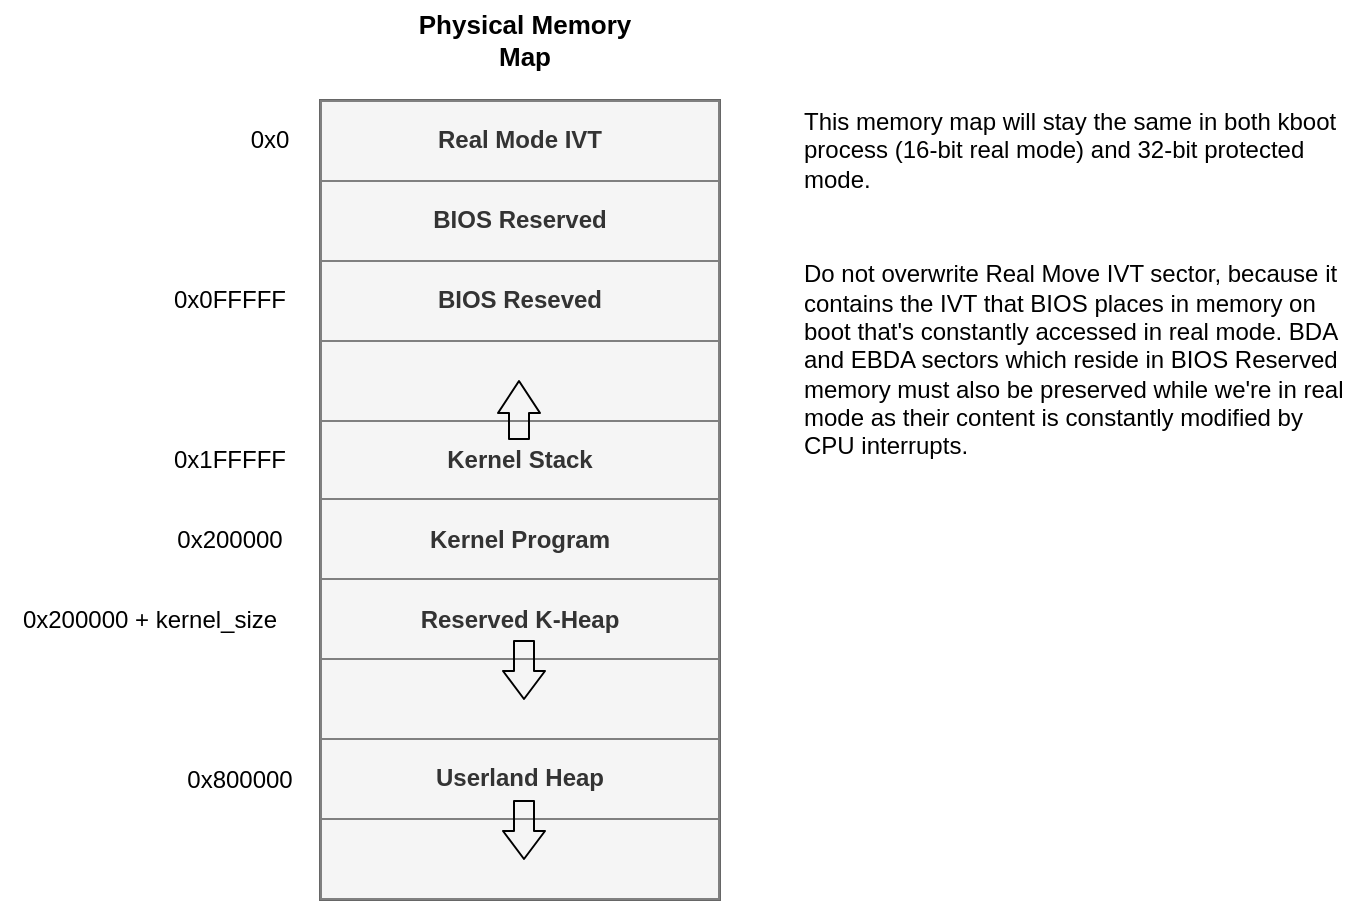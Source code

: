 <mxfile version="13.5.4" type="device"><diagram id="x_tLOjnkL7KrdXf5H6d4" name="Page-1"><mxGraphModel dx="1422" dy="756" grid="1" gridSize="10" guides="1" tooltips="1" connect="1" arrows="1" fold="1" page="1" pageScale="1" pageWidth="850" pageHeight="1100" math="0" shadow="0"><root><mxCell id="0"/><mxCell id="1" parent="0"/><mxCell id="nSpJFAubj60KVK_Z-pcK-1" value="&lt;table style=&quot;width: 100% ; height: 100% ; border-collapse: collapse&quot; width=&quot;100%&quot; cellpadding=&quot;4&quot; border=&quot;1&quot;&gt;&lt;tbody&gt;&lt;tr align=&quot;center&quot;&gt;&lt;td&gt;&lt;b&gt;Real Mode IVT&lt;br&gt;&lt;/b&gt;&lt;/td&gt;&lt;/tr&gt;&lt;tr&gt;&lt;td align=&quot;center&quot;&gt;&lt;b&gt;BIOS Reserved&lt;br&gt;&lt;/b&gt;&lt;/td&gt;&lt;/tr&gt;&lt;tr align=&quot;center&quot;&gt;&lt;td&gt;&lt;b&gt;BIOS Reseved&lt;br&gt;&lt;/b&gt;&lt;/td&gt;&lt;/tr&gt;&lt;tr align=&quot;center&quot;&gt;&lt;td&gt;&lt;b&gt;&lt;br&gt;&lt;/b&gt;&lt;/td&gt;&lt;/tr&gt;&lt;tr align=&quot;center&quot;&gt;&lt;td&gt;&lt;b&gt;&lt;b&gt;Kernel Stack&lt;/b&gt;&lt;/b&gt;&lt;/td&gt;&lt;/tr&gt;&lt;tr align=&quot;center&quot;&gt;&lt;td&gt;&lt;b&gt;Kernel Program&lt;/b&gt;&lt;/td&gt;&lt;/tr&gt;&lt;tr align=&quot;center&quot;&gt;&lt;td&gt;&lt;b&gt;Reserved K-Heap&lt;br&gt;&lt;/b&gt;&lt;/td&gt;&lt;/tr&gt;&lt;tr align=&quot;center&quot;&gt;&lt;td&gt;&lt;b&gt;&lt;br&gt;&lt;/b&gt;&lt;/td&gt;&lt;/tr&gt;&lt;tr align=&quot;center&quot;&gt;&lt;td&gt;&lt;b&gt;Userland Heap&lt;br&gt;&lt;/b&gt;&lt;/td&gt;&lt;/tr&gt;&lt;tr align=&quot;center&quot;&gt;&lt;td&gt;&lt;b&gt;&lt;br&gt;&lt;/b&gt;&lt;/td&gt;&lt;/tr&gt;&lt;/tbody&gt;&lt;/table&gt;" style="text;html=1;overflow=fill;fillColor=#f5f5f5;strokeColor=#666666;fontColor=#333333;" parent="1" vertex="1"><mxGeometry x="280" y="80" width="200" height="400" as="geometry"/></mxCell><mxCell id="nSpJFAubj60KVK_Z-pcK-3" value="0x1FFFFF" style="text;html=1;strokeColor=none;fillColor=none;align=center;verticalAlign=middle;whiteSpace=wrap;rounded=0;" parent="1" vertex="1"><mxGeometry x="200" y="250" width="70" height="20" as="geometry"/></mxCell><mxCell id="nSpJFAubj60KVK_Z-pcK-4" value="0x200000" style="text;html=1;strokeColor=none;fillColor=none;align=center;verticalAlign=middle;whiteSpace=wrap;rounded=0;" parent="1" vertex="1"><mxGeometry x="200" y="290" width="70" height="20" as="geometry"/></mxCell><mxCell id="nSpJFAubj60KVK_Z-pcK-5" value="0x0" style="text;html=1;strokeColor=none;fillColor=none;align=center;verticalAlign=middle;whiteSpace=wrap;rounded=0;" parent="1" vertex="1"><mxGeometry x="240" y="90" width="30" height="20" as="geometry"/></mxCell><mxCell id="nSpJFAubj60KVK_Z-pcK-6" value="0x200000 + kernel_size" style="text;html=1;strokeColor=none;fillColor=none;align=center;verticalAlign=middle;whiteSpace=wrap;rounded=0;" parent="1" vertex="1"><mxGeometry x="120" y="330" width="150" height="20" as="geometry"/></mxCell><mxCell id="nSpJFAubj60KVK_Z-pcK-7" value="&lt;b&gt;&lt;font style=&quot;font-size: 13px&quot;&gt;Physical Memory Map&lt;/font&gt;&lt;/b&gt;" style="text;html=1;strokeColor=none;fillColor=none;align=center;verticalAlign=middle;whiteSpace=wrap;rounded=0;" parent="1" vertex="1"><mxGeometry x="325" y="30" width="115" height="40" as="geometry"/></mxCell><mxCell id="nSpJFAubj60KVK_Z-pcK-8" value="" style="shape=flexArrow;endArrow=classic;html=1;endWidth=10;endSize=5;" parent="1" edge="1"><mxGeometry width="50" height="50" relative="1" as="geometry"><mxPoint x="379.5" y="250" as="sourcePoint"/><mxPoint x="379.5" y="220" as="targetPoint"/></mxGeometry></mxCell><mxCell id="nSpJFAubj60KVK_Z-pcK-10" value="" style="shape=flexArrow;endArrow=classic;html=1;endWidth=10;endSize=4.33;" parent="1" edge="1"><mxGeometry width="50" height="50" relative="1" as="geometry"><mxPoint x="382" y="350" as="sourcePoint"/><mxPoint x="382" y="380" as="targetPoint"/></mxGeometry></mxCell><mxCell id="h8UiovCkKsiRQ6q9diD3-2" value="&lt;div&gt;0x0FFFFF&lt;/div&gt;" style="text;html=1;strokeColor=none;fillColor=none;align=center;verticalAlign=middle;whiteSpace=wrap;rounded=0;" parent="1" vertex="1"><mxGeometry x="200" y="170" width="70" height="20" as="geometry"/></mxCell><mxCell id="LDfvtK2nfLRFRp3RN3OO-1" value="&lt;div&gt;Do not overwrite Real Move IVT sector, because it contains the IVT that BIOS places in memory on boot that's constantly accessed in real mode. BDA and EBDA sectors which reside in BIOS Reserved memory must also be preserved while we're in real mode as their content is constantly modified by CPU interrupts.&lt;br&gt;&lt;/div&gt;" style="text;html=1;strokeColor=none;fillColor=none;align=left;verticalAlign=middle;whiteSpace=wrap;rounded=0;" parent="1" vertex="1"><mxGeometry x="520" y="150" width="280" height="120" as="geometry"/></mxCell><mxCell id="LDfvtK2nfLRFRp3RN3OO-2" value="This memory map will stay the same in both kboot process (16-bit real mode) and 32-bit protected mode." style="text;html=1;strokeColor=none;fillColor=none;align=left;verticalAlign=middle;whiteSpace=wrap;rounded=0;" parent="1" vertex="1"><mxGeometry x="520" y="80" width="280" height="50" as="geometry"/></mxCell><mxCell id="3y0KhLbTdCdHS6aWCe9p-1" value="0x800000" style="text;html=1;strokeColor=none;fillColor=none;align=center;verticalAlign=middle;whiteSpace=wrap;rounded=0;" parent="1" vertex="1"><mxGeometry x="210" y="410" width="60" height="20" as="geometry"/></mxCell><mxCell id="3y0KhLbTdCdHS6aWCe9p-3" value="" style="shape=flexArrow;endArrow=classic;html=1;endWidth=10;endSize=4.33;" parent="1" edge="1"><mxGeometry width="50" height="50" relative="1" as="geometry"><mxPoint x="382" y="430" as="sourcePoint"/><mxPoint x="382" y="460" as="targetPoint"/></mxGeometry></mxCell></root></mxGraphModel></diagram></mxfile>